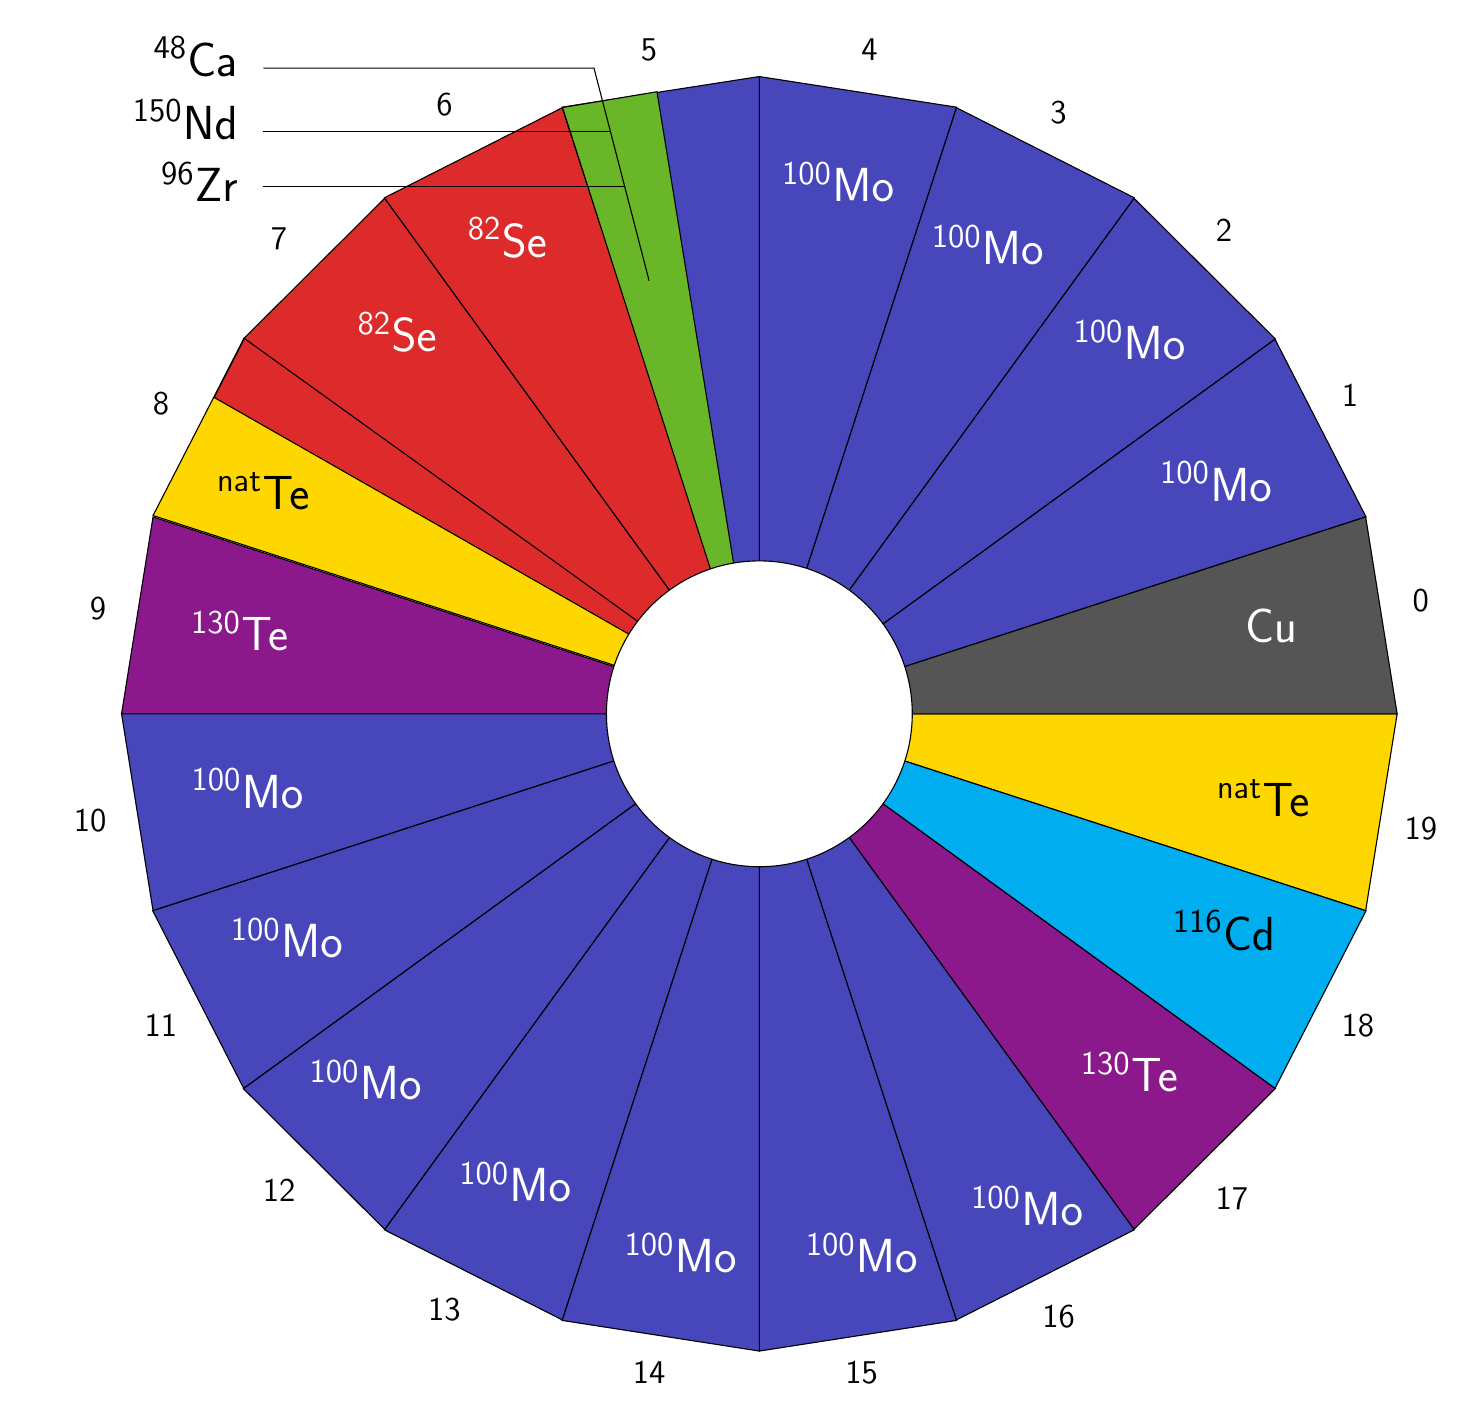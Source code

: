 \definecolor{gray}{RGB}{85,85,85}
\definecolor{blue}{RGB}{51,51,179}
\definecolor{green}{RGB}{105,182,40}
\definecolor{red}{RGB}{221,42,43}
\begin{tikzpicture}[y=-1cm]
  \sf

  %% Tellure naturel
  \definecolor{fillColor}{rgb}{1,0.843,0}
  \path[draw=black,fill=fillColor] (7.004,4.984) -- (-0.7,2.482) -- (0.456,0.229) -- cycle;
  \path[draw=black,fill=fillColor] (7,5) -- (15.1,5) -- (14.7,7.5) -- cycle;
  \path (13.4,6.3) node[text=black,anchor=base] {\LARGE{}$^\text{nat}$Te};
  \path (0.7,2.4) node[text=black,anchor=base] {\LARGE{}$^\text{nat}$Te};

  %% Selenium 82
  \path[draw=black,fill=red] (7,5) -- (0.447,0.24) -- (2.242,-1.547) -- cycle;
  \path[draw=black,fill=red] (7,5) -- (2.238,-1.553) -- (4.498,-2.698) -- cycle;
  \path[draw=black,fill=red] (6.987,4.927) -- (0.46,0.233) -- (0.076,0.982) -- cycle;
  \path (2.4,0.4)  node[text=white,anchor=base] {\LARGE{}$^\text{82}$Se};
  \path (3.8,-0.8) node[text=white,anchor=base] {\LARGE{}$^\text{82}$Se};

  %% Tellure 130
  \definecolor{fillColor}{rgb}{0.816,0,0.816}
  \path[draw=black,fill=violet!90] (7,5) -- (13.553,9.76) -- (11.758,11.547) -- cycle;
  \path[draw=black,fill=violet!90] (7,5) -- (-1.1,5) -- (-0.7,2.5) -- cycle;
  \path (11.7,9.8) node[text=white,anchor=base] {\LARGE{}$^\text{130}$Te};
  \path (0.4,4.2)  node[text=white,anchor=base] {\LARGE{}$^\text{130}$Te};

  %% Cadmium 116
  \path[draw=black,fill=cyan] (7,5) -- (14.704,7.502) -- (13.549,9.756) -- cycle;
  \path (12.9,8) node[text=black,anchor=base] {\LARGE{}$^\text{116}$Cd};

  %% Molybdnium 100
  \path[draw=black,fill=blue!90] (7,5) -- (13.553,0.24) -- (11.758,-1.547) -- cycle;
  \path[draw=black,fill=blue!90] (7,5) -- (14.704,2.498) -- (13.549,0.244) -- cycle;
  \path[draw=black,fill=blue!90] (7,5) -- (11.762,11.553) -- (9.502,12.698) -- cycle;
  \path[draw=black,fill=blue!90] (7,5) -- (9.504,12.704) -- (7,13.093) -- cycle;
  \path[draw=black,fill=blue!90] (7,5) -- (-1.1,5) -- (-0.7,7.5) -- cycle;
  \path[draw=black,fill=blue!90] (7,5) -- (2.238,11.553) -- (4.498,12.698) -- cycle;
  \path[draw=black,fill=blue!90] (7,5) -- (0.447,9.76) -- (2.242,11.547) -- cycle;
  \path[draw=black,fill=blue!90] (7,5) -- (-0.704,7.502) -- (0.451,9.756) -- cycle;
  \path[draw=black,fill=blue!90] (7,5) -- (4.496,12.704) -- (7,13.093) -- cycle;
  \path[draw=black,fill=blue!90] (7,5) -- (11.762,-1.553) -- (9.502,-2.698) -- cycle;
  \path[draw=black,fill=blue!90] (7,5) -- (9.504,-2.704) -- (7,-3.093) -- cycle;
  \path[draw=black,fill=blue!90] (7,5) -- (4.496,-2.704) -- (7,-3.093) -- cycle;
  \path (1,8.1)     node[text=white,anchor=base] {\LARGE{}$^\text{100}$Mo};
  \path (0.5,6.2)   node[text=white,anchor=base] {\LARGE{}$^\text{100}$Mo};
  \path (3.9,11.2)  node[text=white,anchor=base] {\LARGE{}$^\text{100}$Mo};
  \path (6,12.1)    node[text=white,anchor=base] {\LARGE{}$^\text{100}$Mo};
  \path (8.3,12.1)  node[text=white,anchor=base] {\LARGE{}$^\text{100}$Mo};
  \path (10.4,11.5) node[text=white,anchor=base] {\LARGE{}$^\text{100}$Mo};
  \path (12.8,2.3)  node[text=white,anchor=base] {\LARGE{}$^\text{100}$Mo};
  \path (11.7,0.5)  node[text=white,anchor=base] {\LARGE{}$^\text{100}$Mo};
  \path (9.9,-0.7)  node[text=white,anchor=base] {\LARGE{}$^\text{100}$Mo};
  \path (8,-1.5)    node[text=white,anchor=base] {\LARGE{}$^\text{100}$Mo};
  \path (2,9.9)     node[text=white,anchor=base] {\LARGE{}$^\text{100}$Mo};

  %% Copper
  \path[draw=black,fill=gray] (7,5) -- (15.1,5) -- (14.7,2.5) -- cycle;
  \path (13.5,4.1) node[text=white,anchor=base] {\LARGE{}Cu};

  %% Calcium 48
  \definecolor{fillColor}{rgb}{0,0.816,0}
  \path[draw=black,fill=green] (4.5,-2.7) -- (5.7,-2.9) -- (7,5.1) -- cycle;
  \path (0.5,-3.1) node[text=black,anchor=base east] {\LARGE{}$^\text{48}$Ca};
  \path (0.5,-2.3) node[text=black,anchor=base east] {\LARGE{}$^\text{150}$Nd};
  \path (0.5,-1.5) node[text=black,anchor=base east] {\LARGE{}$^\text{96}$Zr};

  \path (8.3,13.5) node[text=black,anchor=base] {\large{}15};
  \path (10.8,12.8) node[text=black,anchor=base] {\large{}16};
  \path (13,11.3) node[text=black,anchor=base] {\large{}17};
  \path (14.6,9.1) node[text=black,anchor=base] {\large{}18};
  \path (15.4,6.6) node[text=black,anchor=base] {\large{}19};
  \path (15.4,3.7) node[text=black,anchor=base] {\large{}0};
  \path (14.5,1.1) node[text=black,anchor=base] {\large{}1};
  \path (12.9,-1) node[text=black,anchor=base] {\large{}2};
  \path (10.8,-2.5) node[text=black,anchor=base] {\large{}3};
  \path (8.4,-3.3) node[text=black,anchor=base] {\large{}4};
  \path (5.6,-3.3) node[text=black,anchor=base] {\large{}5};
  \path (3,-2.6) node[text=black,anchor=base] {\large{}6};
  \path (0.9,-0.9) node[text=black,anchor=base] {\large{}7};
  \path (-0.6,1.2) node[text=black,anchor=base] {\large{}8};
  \path (-1.4,3.8) node[text=black,anchor=base] {\large{}9};
  \path (-1.5,6.5) node[text=black,anchor=base] {\large{}10};
  \path (-0.6,9.1) node[text=black,anchor=base] {\large{}11};
  \path (0.9,11.2) node[text=black,anchor=base] {\large{}12};
  \path (3,12.7) node[text=black,anchor=base] {\large{}13};
  \path (5.6,13.5) node[text=black,anchor=base] {\large{}14};
  \path[draw=black,fill=white] (7,5) circle (1.942cm);
  \draw[black] (0.7,-3.2) -- (4.9,-3.2) -- (5.6,-0.5);
  \draw[black] (0.7,-2.4) -- (5.1,-2.4);
  \draw[black] (0.7,-1.7) -- (5.3,-1.7);

\end{tikzpicture}%

%% Configure (x)emacs for this file ...
%% Local Variables:
%% mode: latex
%% End:
